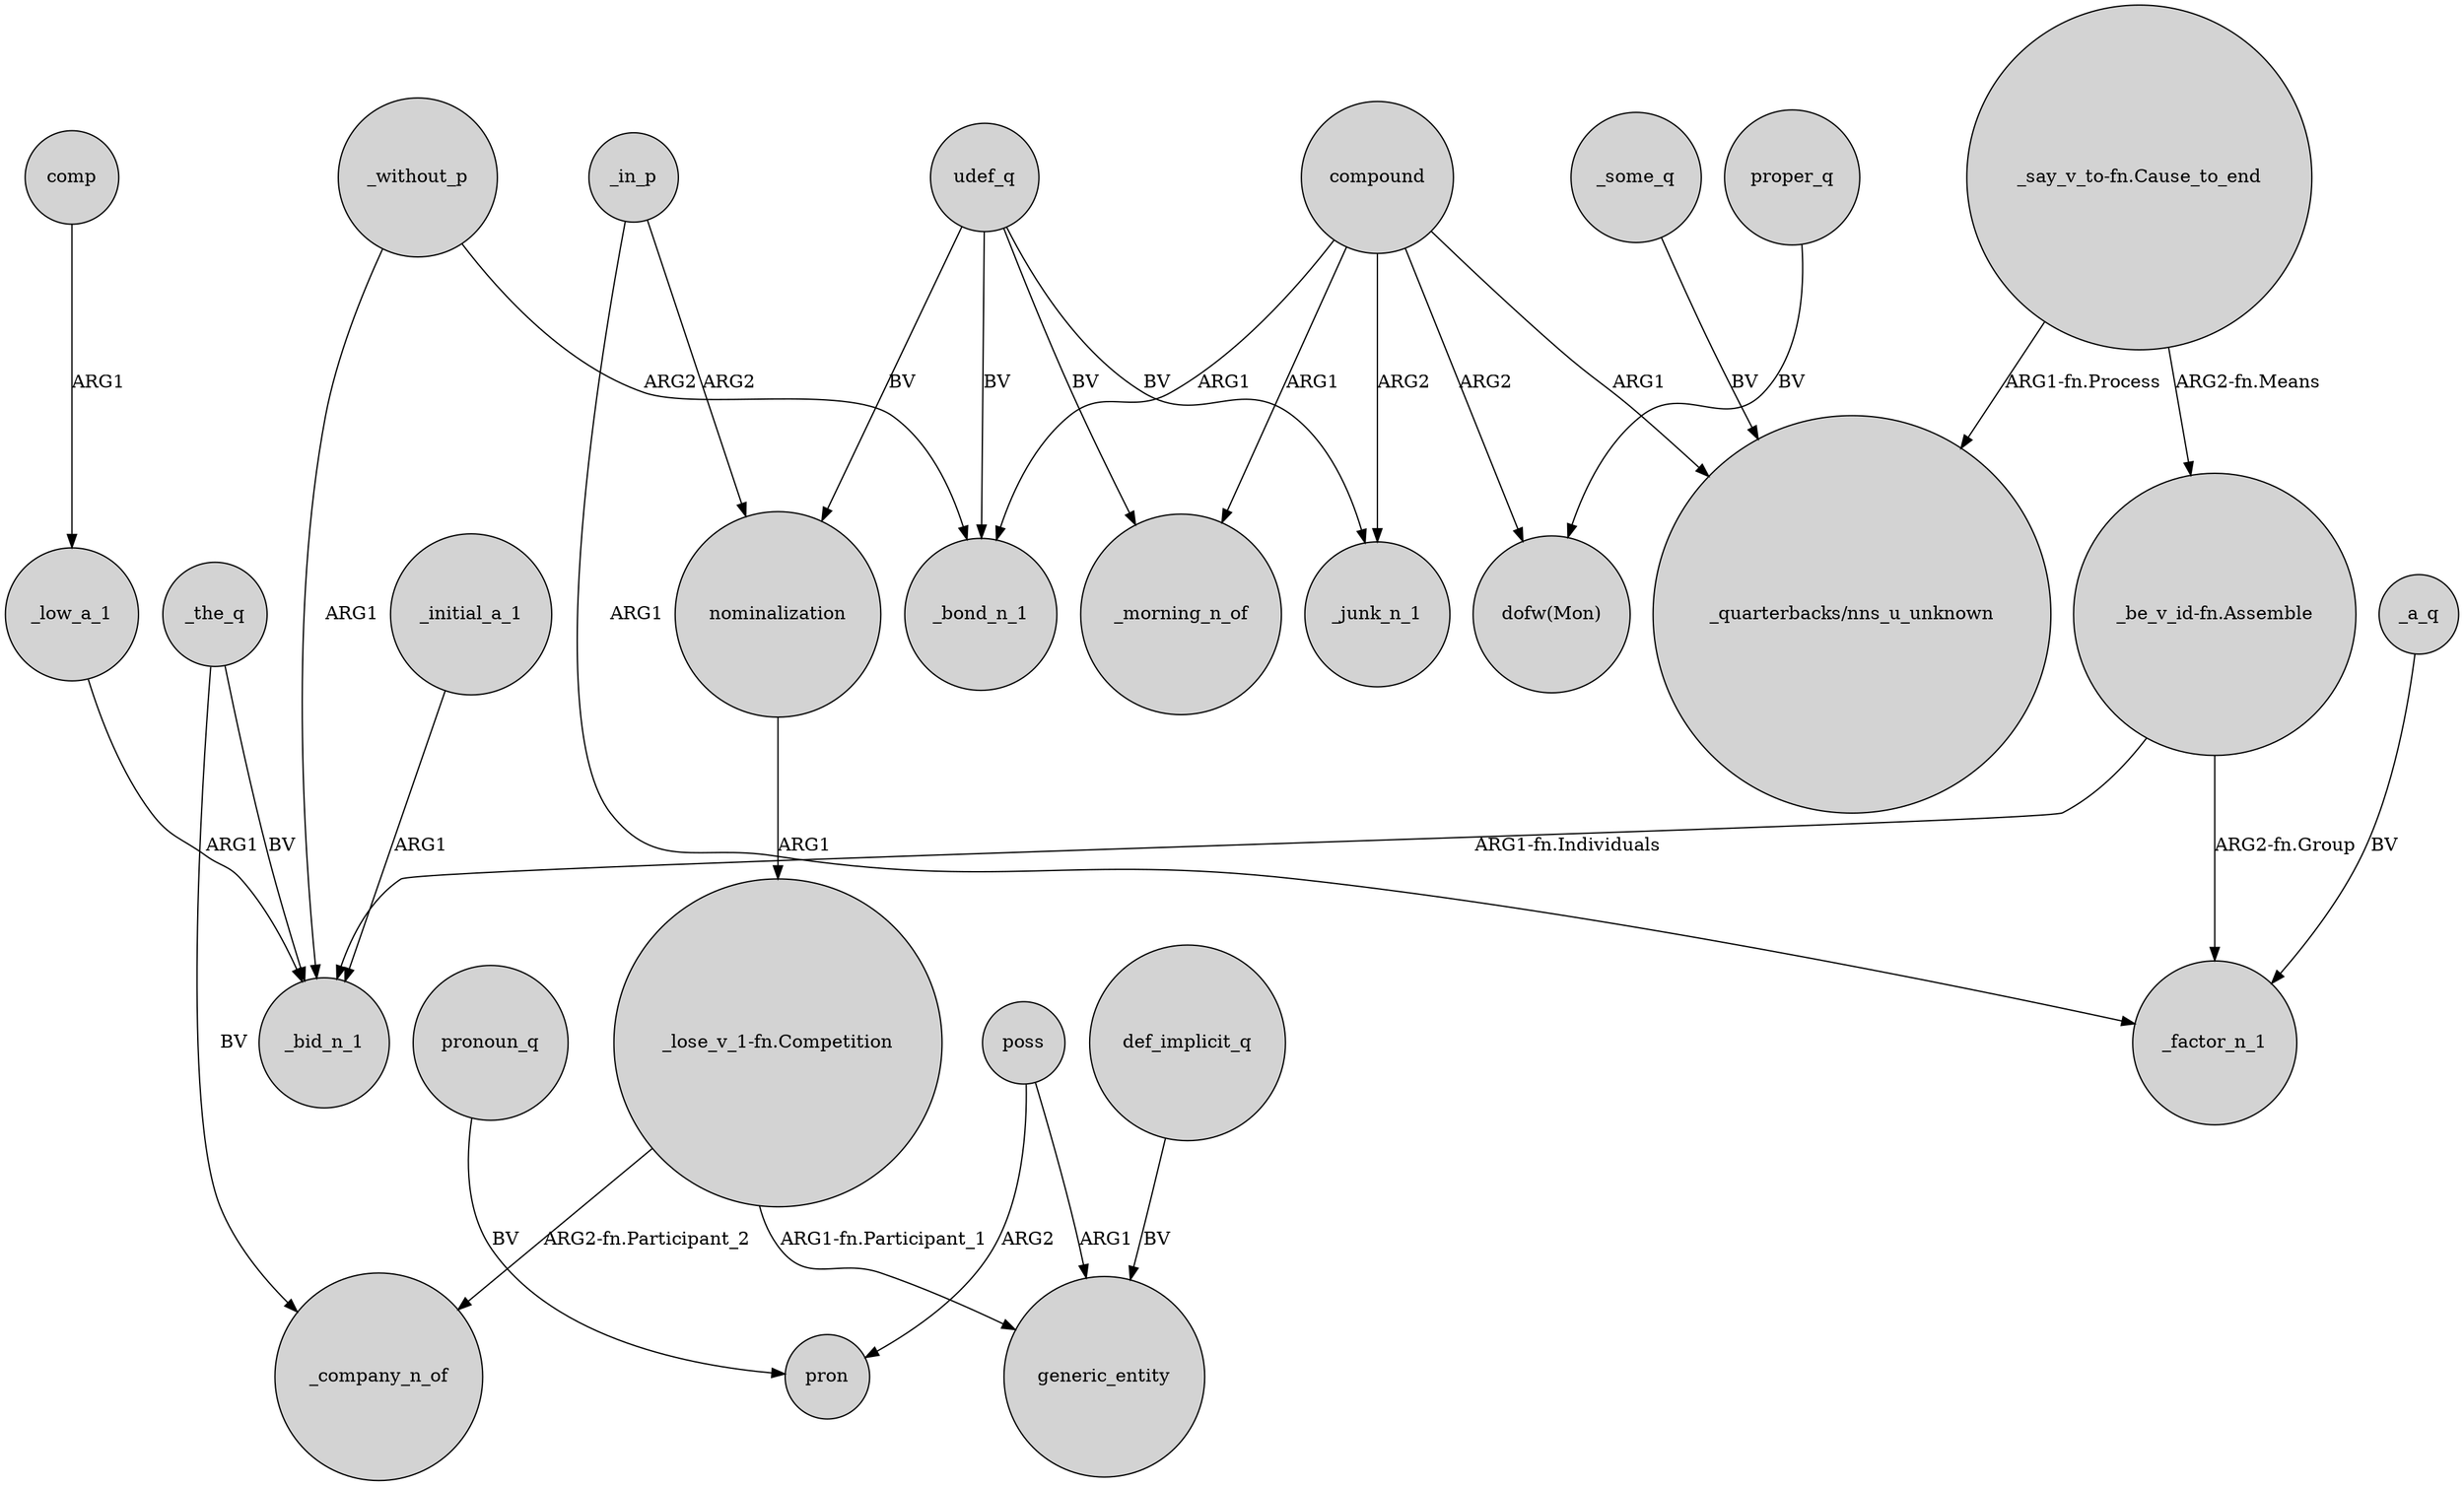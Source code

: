digraph {
	node [shape=circle style=filled]
	_without_p -> _bid_n_1 [label=ARG1]
	comp -> _low_a_1 [label=ARG1]
	udef_q -> _bond_n_1 [label=BV]
	compound -> "dofw(Mon)" [label=ARG2]
	_initial_a_1 -> _bid_n_1 [label=ARG1]
	_without_p -> _bond_n_1 [label=ARG2]
	udef_q -> nominalization [label=BV]
	compound -> _bond_n_1 [label=ARG1]
	proper_q -> "dofw(Mon)" [label=BV]
	compound -> _junk_n_1 [label=ARG2]
	poss -> generic_entity [label=ARG1]
	"_lose_v_1-fn.Competition" -> _company_n_of [label="ARG2-fn.Participant_2"]
	pronoun_q -> pron [label=BV]
	poss -> pron [label=ARG2]
	_some_q -> "_quarterbacks/nns_u_unknown" [label=BV]
	_low_a_1 -> _bid_n_1 [label=ARG1]
	"_say_v_to-fn.Cause_to_end" -> "_quarterbacks/nns_u_unknown" [label="ARG1-fn.Process"]
	def_implicit_q -> generic_entity [label=BV]
	_in_p -> _factor_n_1 [label=ARG1]
	"_lose_v_1-fn.Competition" -> generic_entity [label="ARG1-fn.Participant_1"]
	compound -> _morning_n_of [label=ARG1]
	udef_q -> _junk_n_1 [label=BV]
	"_say_v_to-fn.Cause_to_end" -> "_be_v_id-fn.Assemble" [label="ARG2-fn.Means"]
	nominalization -> "_lose_v_1-fn.Competition" [label=ARG1]
	compound -> "_quarterbacks/nns_u_unknown" [label=ARG1]
	_a_q -> _factor_n_1 [label=BV]
	_in_p -> nominalization [label=ARG2]
	udef_q -> _morning_n_of [label=BV]
	_the_q -> _company_n_of [label=BV]
	"_be_v_id-fn.Assemble" -> _factor_n_1 [label="ARG2-fn.Group"]
	"_be_v_id-fn.Assemble" -> _bid_n_1 [label="ARG1-fn.Individuals"]
	_the_q -> _bid_n_1 [label=BV]
}
